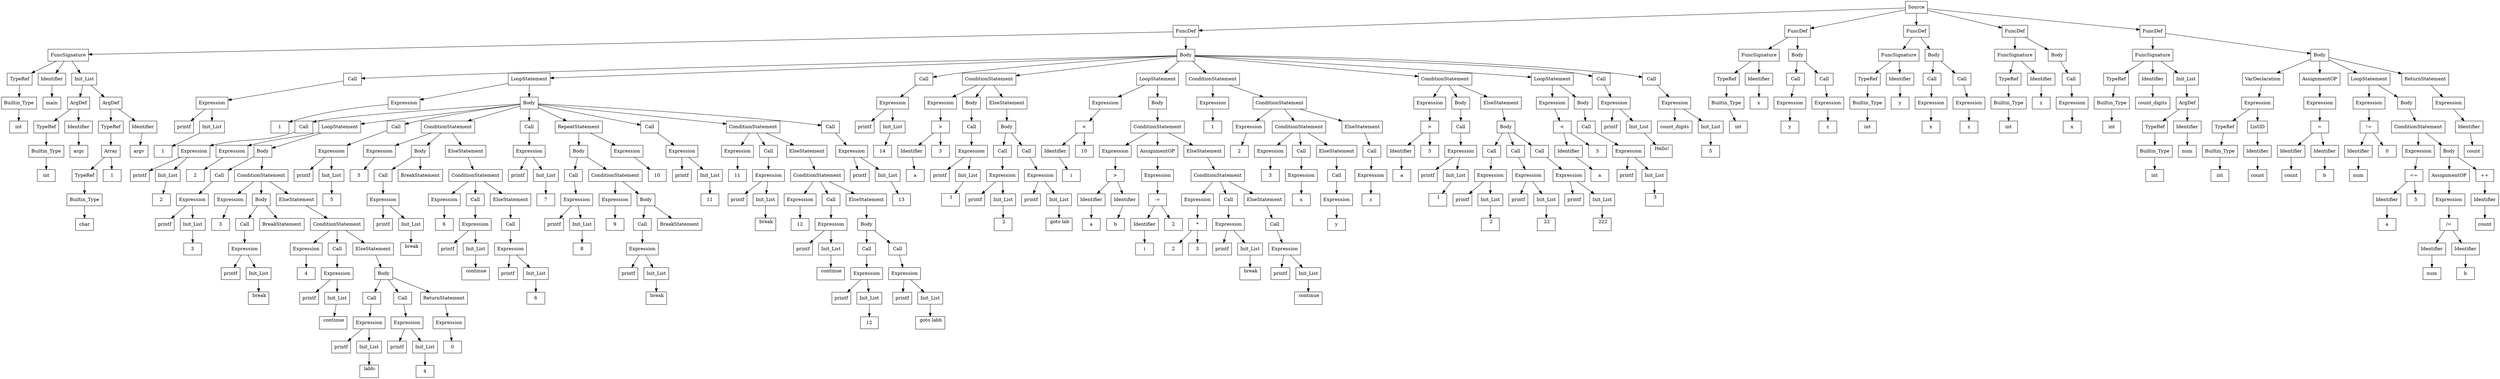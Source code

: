 digraph ParseTree {
  node [shape=box];
  node0 [label="Source"];
  node1 [label="FuncDef"];
  node2 [label="FuncSignature"];
  node3 [label="TypeRef"];
  node4 [label="Builtin_Type"];
  node5 [label="int"];
  node4 -> node5;
  node3 -> node4;
  node2 -> node3;
  node6 [label="Identifier"];
  node7 [label="main"];
  node6 -> node7;
  node2 -> node6;
  node8 [label="Init_List"];
  node9 [label="ArgDef"];
  node10 [label="TypeRef"];
  node11 [label="Builtin_Type"];
  node12 [label="int"];
  node11 -> node12;
  node10 -> node11;
  node9 -> node10;
  node13 [label="Identifier"];
  node14 [label="argc"];
  node13 -> node14;
  node9 -> node13;
  node8 -> node9;
  node15 [label="ArgDef"];
  node16 [label="TypeRef"];
  node17 [label="Array"];
  node18 [label="TypeRef"];
  node19 [label="Builtin_Type"];
  node20 [label="char"];
  node19 -> node20;
  node18 -> node19;
  node17 -> node18;
  node21 [label="1"];
  node17 -> node21;
  node16 -> node17;
  node15 -> node16;
  node22 [label="Identifier"];
  node23 [label="argv"];
  node22 -> node23;
  node15 -> node22;
  node8 -> node15;
  node2 -> node8;
  node1 -> node2;
  node24 [label="Body"];
  node25 [label="Call"];
  node26 [label="Expression"];
  node27 [label="printf"];
  node26 -> node27;
  node28 [label="Init_List"];
  node29 [label=" 1 "];
  node28 -> node29;
  node26 -> node28;
  node25 -> node26;
  node24 -> node25;
  node30 [label="LoopStatement"];
  node31 [label="Expression"];
  node32 [label="1"];
  node31 -> node32;
  node30 -> node31;
  node33 [label="Body"];
  node34 [label="Call"];
  node35 [label="Expression"];
  node36 [label="printf"];
  node35 -> node36;
  node37 [label="Init_List"];
  node38 [label=" 2 "];
  node37 -> node38;
  node35 -> node37;
  node34 -> node35;
  node33 -> node34;
  node39 [label="LoopStatement"];
  node40 [label="Expression"];
  node41 [label="2"];
  node40 -> node41;
  node39 -> node40;
  node42 [label="Body"];
  node43 [label="Call"];
  node44 [label="Expression"];
  node45 [label="printf"];
  node44 -> node45;
  node46 [label="Init_List"];
  node47 [label=" 3 "];
  node46 -> node47;
  node44 -> node46;
  node43 -> node44;
  node42 -> node43;
  node48 [label="ConditionStatement"];
  node49 [label="Expression"];
  node50 [label="3"];
  node49 -> node50;
  node48 -> node49;
  node51 [label="Body"];
  node52 [label="Call"];
  node53 [label="Expression"];
  node54 [label="printf"];
  node53 -> node54;
  node55 [label="Init_List"];
  node56 [label=" break\n "];
  node55 -> node56;
  node53 -> node55;
  node52 -> node53;
  node51 -> node52;
  node57 [label="BreakStatement"];
  node51 -> node57;
  node48 -> node51;
  node58 [label="ElseStatement"];
  node59 [label="ConditionStatement"];
  node60 [label="Expression"];
  node61 [label="4"];
  node60 -> node61;
  node59 -> node60;
  node62 [label="Call"];
  node63 [label="Expression"];
  node64 [label="printf"];
  node63 -> node64;
  node65 [label="Init_List"];
  node66 [label=" continue\n "];
  node65 -> node66;
  node63 -> node65;
  node62 -> node63;
  node59 -> node62;
  node67 [label="ElseStatement"];
  node68 [label="Body"];
  node69 [label="Call"];
  node70 [label="Expression"];
  node71 [label="printf"];
  node70 -> node71;
  node72 [label="Init_List"];
  node73 [label=" labb:\n "];
  node72 -> node73;
  node70 -> node72;
  node69 -> node70;
  node68 -> node69;
  node74 [label="Call"];
  node75 [label="Expression"];
  node76 [label="printf"];
  node75 -> node76;
  node77 [label="Init_List"];
  node78 [label=" 4 "];
  node77 -> node78;
  node75 -> node77;
  node74 -> node75;
  node68 -> node74;
  node79 [label="ReturnStatement"];
  node80 [label="Expression"];
  node81 [label="0"];
  node80 -> node81;
  node79 -> node80;
  node68 -> node79;
  node67 -> node68;
  node59 -> node67;
  node58 -> node59;
  node48 -> node58;
  node42 -> node48;
  node39 -> node42;
  node33 -> node39;
  node82 [label="Call"];
  node83 [label="Expression"];
  node84 [label="printf"];
  node83 -> node84;
  node85 [label="Init_List"];
  node86 [label=" 5 "];
  node85 -> node86;
  node83 -> node85;
  node82 -> node83;
  node33 -> node82;
  node87 [label="ConditionStatement"];
  node88 [label="Expression"];
  node89 [label="5"];
  node88 -> node89;
  node87 -> node88;
  node90 [label="Body"];
  node91 [label="Call"];
  node92 [label="Expression"];
  node93 [label="printf"];
  node92 -> node93;
  node94 [label="Init_List"];
  node95 [label=" break\n "];
  node94 -> node95;
  node92 -> node94;
  node91 -> node92;
  node90 -> node91;
  node96 [label="BreakStatement"];
  node90 -> node96;
  node87 -> node90;
  node97 [label="ElseStatement"];
  node98 [label="ConditionStatement"];
  node99 [label="Expression"];
  node100 [label="6"];
  node99 -> node100;
  node98 -> node99;
  node101 [label="Call"];
  node102 [label="Expression"];
  node103 [label="printf"];
  node102 -> node103;
  node104 [label="Init_List"];
  node105 [label=" continue\n "];
  node104 -> node105;
  node102 -> node104;
  node101 -> node102;
  node98 -> node101;
  node106 [label="ElseStatement"];
  node107 [label="Call"];
  node108 [label="Expression"];
  node109 [label="printf"];
  node108 -> node109;
  node110 [label="Init_List"];
  node111 [label=" 6 "];
  node110 -> node111;
  node108 -> node110;
  node107 -> node108;
  node106 -> node107;
  node98 -> node106;
  node97 -> node98;
  node87 -> node97;
  node33 -> node87;
  node112 [label="Call"];
  node113 [label="Expression"];
  node114 [label="printf"];
  node113 -> node114;
  node115 [label="Init_List"];
  node116 [label=" 7 "];
  node115 -> node116;
  node113 -> node115;
  node112 -> node113;
  node33 -> node112;
  node117 [label="RepeatStatement"];
  node118 [label="Body"];
  node119 [label="Call"];
  node120 [label="Expression"];
  node121 [label="printf"];
  node120 -> node121;
  node122 [label="Init_List"];
  node123 [label=" 8 "];
  node122 -> node123;
  node120 -> node122;
  node119 -> node120;
  node118 -> node119;
  node124 [label="ConditionStatement"];
  node125 [label="Expression"];
  node126 [label="9"];
  node125 -> node126;
  node124 -> node125;
  node127 [label="Body"];
  node128 [label="Call"];
  node129 [label="Expression"];
  node130 [label="printf"];
  node129 -> node130;
  node131 [label="Init_List"];
  node132 [label=" break\n "];
  node131 -> node132;
  node129 -> node131;
  node128 -> node129;
  node127 -> node128;
  node133 [label="BreakStatement"];
  node127 -> node133;
  node124 -> node127;
  node118 -> node124;
  node117 -> node118;
  node134 [label="Expression"];
  node135 [label="10"];
  node134 -> node135;
  node117 -> node134;
  node33 -> node117;
  node136 [label="Call"];
  node137 [label="Expression"];
  node138 [label="printf"];
  node137 -> node138;
  node139 [label="Init_List"];
  node140 [label=" 11 "];
  node139 -> node140;
  node137 -> node139;
  node136 -> node137;
  node33 -> node136;
  node141 [label="ConditionStatement"];
  node142 [label="Expression"];
  node143 [label="11"];
  node142 -> node143;
  node141 -> node142;
  node144 [label="Call"];
  node145 [label="Expression"];
  node146 [label="printf"];
  node145 -> node146;
  node147 [label="Init_List"];
  node148 [label=" break\n "];
  node147 -> node148;
  node145 -> node147;
  node144 -> node145;
  node141 -> node144;
  node149 [label="ElseStatement"];
  node150 [label="ConditionStatement"];
  node151 [label="Expression"];
  node152 [label="12"];
  node151 -> node152;
  node150 -> node151;
  node153 [label="Call"];
  node154 [label="Expression"];
  node155 [label="printf"];
  node154 -> node155;
  node156 [label="Init_List"];
  node157 [label=" continue\n "];
  node156 -> node157;
  node154 -> node156;
  node153 -> node154;
  node150 -> node153;
  node158 [label="ElseStatement"];
  node159 [label="Body"];
  node160 [label="Call"];
  node161 [label="Expression"];
  node162 [label="printf"];
  node161 -> node162;
  node163 [label="Init_List"];
  node164 [label=" 12 "];
  node163 -> node164;
  node161 -> node163;
  node160 -> node161;
  node159 -> node160;
  node165 [label="Call"];
  node166 [label="Expression"];
  node167 [label="printf"];
  node166 -> node167;
  node168 [label="Init_List"];
  node169 [label=" goto labb\n "];
  node168 -> node169;
  node166 -> node168;
  node165 -> node166;
  node159 -> node165;
  node158 -> node159;
  node150 -> node158;
  node149 -> node150;
  node141 -> node149;
  node33 -> node141;
  node170 [label="Call"];
  node171 [label="Expression"];
  node172 [label="printf"];
  node171 -> node172;
  node173 [label="Init_List"];
  node174 [label=" 13 "];
  node173 -> node174;
  node171 -> node173;
  node170 -> node171;
  node33 -> node170;
  node30 -> node33;
  node24 -> node30;
  node175 [label="Call"];
  node176 [label="Expression"];
  node177 [label="printf"];
  node176 -> node177;
  node178 [label="Init_List"];
  node179 [label=" 14 "];
  node178 -> node179;
  node176 -> node178;
  node175 -> node176;
  node24 -> node175;
  node180 [label="ConditionStatement"];
  node181 [label="Expression"];
  node182 [label=">"];
  node183 [label="Identifier"];
  node184 [label="a"];
  node183 -> node184;
  node182 -> node183;
  node185 [label="3"];
  node182 -> node185;
  node181 -> node182;
  node180 -> node181;
  node186 [label="Body"];
  node187 [label="Call"];
  node188 [label="Expression"];
  node189 [label="printf"];
  node188 -> node189;
  node190 [label="Init_List"];
  node191 [label=" 1\n "];
  node190 -> node191;
  node188 -> node190;
  node187 -> node188;
  node186 -> node187;
  node180 -> node186;
  node192 [label="ElseStatement"];
  node193 [label="Body"];
  node194 [label="Call"];
  node195 [label="Expression"];
  node196 [label="printf"];
  node195 -> node196;
  node197 [label="Init_List"];
  node198 [label=" 2\n "];
  node197 -> node198;
  node195 -> node197;
  node194 -> node195;
  node193 -> node194;
  node199 [label="Call"];
  node200 [label="Expression"];
  node201 [label="printf"];
  node200 -> node201;
  node202 [label="Init_List"];
  node203 [label=" goto lab\n "];
  node202 -> node203;
  node200 -> node202;
  node199 -> node200;
  node193 -> node199;
  node192 -> node193;
  node180 -> node192;
  node24 -> node180;
  node204 [label="LoopStatement"];
  node205 [label="Expression"];
  node206 [label="<"];
  node207 [label="Identifier"];
  node208 [label="i"];
  node207 -> node208;
  node206 -> node207;
  node209 [label="10"];
  node206 -> node209;
  node205 -> node206;
  node204 -> node205;
  node210 [label="Body"];
  node211 [label="ConditionStatement"];
  node212 [label="Expression"];
  node213 [label=">"];
  node214 [label="Identifier"];
  node215 [label="a"];
  node214 -> node215;
  node213 -> node214;
  node216 [label="Identifier"];
  node217 [label="b"];
  node216 -> node217;
  node213 -> node216;
  node212 -> node213;
  node211 -> node212;
  node218 [label="AssignmentOP"];
  node219 [label="Expression"];
  node220 [label="-="];
  node221 [label="Identifier"];
  node222 [label="i"];
  node221 -> node222;
  node220 -> node221;
  node223 [label="2"];
  node220 -> node223;
  node219 -> node220;
  node218 -> node219;
  node211 -> node218;
  node224 [label="ElseStatement"];
  node225 [label="ConditionStatement"];
  node226 [label="Expression"];
  node227 [label="*"];
  node228 [label="2"];
  node227 -> node228;
  node229 [label="3"];
  node227 -> node229;
  node226 -> node227;
  node225 -> node226;
  node230 [label="Call"];
  node231 [label="Expression"];
  node232 [label="printf"];
  node231 -> node232;
  node233 [label="Init_List"];
  node234 [label=" break\n "];
  node233 -> node234;
  node231 -> node233;
  node230 -> node231;
  node225 -> node230;
  node235 [label="ElseStatement"];
  node236 [label="Call"];
  node237 [label="Expression"];
  node238 [label="printf"];
  node237 -> node238;
  node239 [label="Init_List"];
  node240 [label=" continue\n "];
  node239 -> node240;
  node237 -> node239;
  node236 -> node237;
  node235 -> node236;
  node225 -> node235;
  node224 -> node225;
  node211 -> node224;
  node210 -> node211;
  node204 -> node210;
  node24 -> node204;
  node241 [label="ConditionStatement"];
  node242 [label="Expression"];
  node243 [label="1"];
  node242 -> node243;
  node241 -> node242;
  node244 [label="ConditionStatement"];
  node245 [label="Expression"];
  node246 [label="2"];
  node245 -> node246;
  node244 -> node245;
  node247 [label="ConditionStatement"];
  node248 [label="Expression"];
  node249 [label="3"];
  node248 -> node249;
  node247 -> node248;
  node250 [label="Call"];
  node251 [label="Expression"];
  node252 [label="x"];
  node251 -> node252;
  node250 -> node251;
  node247 -> node250;
  node253 [label="ElseStatement"];
  node254 [label="Call"];
  node255 [label="Expression"];
  node256 [label="y"];
  node255 -> node256;
  node254 -> node255;
  node253 -> node254;
  node247 -> node253;
  node244 -> node247;
  node257 [label="ElseStatement"];
  node258 [label="Call"];
  node259 [label="Expression"];
  node260 [label="z"];
  node259 -> node260;
  node258 -> node259;
  node257 -> node258;
  node244 -> node257;
  node241 -> node244;
  node24 -> node241;
  node261 [label="ConditionStatement"];
  node262 [label="Expression"];
  node263 [label=">"];
  node264 [label="Identifier"];
  node265 [label="a"];
  node264 -> node265;
  node263 -> node264;
  node266 [label="3"];
  node263 -> node266;
  node262 -> node263;
  node261 -> node262;
  node267 [label="Body"];
  node268 [label="Call"];
  node269 [label="Expression"];
  node270 [label="printf"];
  node269 -> node270;
  node271 [label="Init_List"];
  node272 [label=" 1\n "];
  node271 -> node272;
  node269 -> node271;
  node268 -> node269;
  node267 -> node268;
  node261 -> node267;
  node273 [label="ElseStatement"];
  node274 [label="Body"];
  node275 [label="Call"];
  node276 [label="Expression"];
  node277 [label="printf"];
  node276 -> node277;
  node278 [label="Init_List"];
  node279 [label=" 2\n "];
  node278 -> node279;
  node276 -> node278;
  node275 -> node276;
  node274 -> node275;
  node280 [label="Call"];
  node281 [label="Expression"];
  node282 [label="printf"];
  node281 -> node282;
  node283 [label="Init_List"];
  node284 [label=" 22\n "];
  node283 -> node284;
  node281 -> node283;
  node280 -> node281;
  node274 -> node280;
  node285 [label="Call"];
  node286 [label="Expression"];
  node287 [label="printf"];
  node286 -> node287;
  node288 [label="Init_List"];
  node289 [label=" 222\n "];
  node288 -> node289;
  node286 -> node288;
  node285 -> node286;
  node274 -> node285;
  node273 -> node274;
  node261 -> node273;
  node24 -> node261;
  node290 [label="LoopStatement"];
  node291 [label="Expression"];
  node292 [label="<"];
  node293 [label="Identifier"];
  node294 [label="a"];
  node293 -> node294;
  node292 -> node293;
  node295 [label="3"];
  node292 -> node295;
  node291 -> node292;
  node290 -> node291;
  node296 [label="Body"];
  node297 [label="Call"];
  node298 [label="Expression"];
  node299 [label="printf"];
  node298 -> node299;
  node300 [label="Init_List"];
  node301 [label=" 3\n "];
  node300 -> node301;
  node298 -> node300;
  node297 -> node298;
  node296 -> node297;
  node290 -> node296;
  node24 -> node290;
  node302 [label="Call"];
  node303 [label="Expression"];
  node304 [label="printf"];
  node303 -> node304;
  node305 [label="Init_List"];
  node306 [label=" Hello!\n "];
  node305 -> node306;
  node303 -> node305;
  node302 -> node303;
  node24 -> node302;
  node307 [label="Call"];
  node308 [label="Expression"];
  node309 [label="count_digits"];
  node308 -> node309;
  node310 [label="Init_List"];
  node311 [label="5"];
  node310 -> node311;
  node308 -> node310;
  node307 -> node308;
  node24 -> node307;
  node1 -> node24;
  node0 -> node1;
  node312 [label="FuncDef"];
  node313 [label="FuncSignature"];
  node314 [label="TypeRef"];
  node315 [label="Builtin_Type"];
  node316 [label="int"];
  node315 -> node316;
  node314 -> node315;
  node313 -> node314;
  node317 [label="Identifier"];
  node318 [label="x"];
  node317 -> node318;
  node313 -> node317;
  node312 -> node313;
  node319 [label="Body"];
  node320 [label="Call"];
  node321 [label="Expression"];
  node322 [label="y"];
  node321 -> node322;
  node320 -> node321;
  node319 -> node320;
  node323 [label="Call"];
  node324 [label="Expression"];
  node325 [label="z"];
  node324 -> node325;
  node323 -> node324;
  node319 -> node323;
  node312 -> node319;
  node0 -> node312;
  node326 [label="FuncDef"];
  node327 [label="FuncSignature"];
  node328 [label="TypeRef"];
  node329 [label="Builtin_Type"];
  node330 [label="int"];
  node329 -> node330;
  node328 -> node329;
  node327 -> node328;
  node331 [label="Identifier"];
  node332 [label="y"];
  node331 -> node332;
  node327 -> node331;
  node326 -> node327;
  node333 [label="Body"];
  node334 [label="Call"];
  node335 [label="Expression"];
  node336 [label="x"];
  node335 -> node336;
  node334 -> node335;
  node333 -> node334;
  node337 [label="Call"];
  node338 [label="Expression"];
  node339 [label="z"];
  node338 -> node339;
  node337 -> node338;
  node333 -> node337;
  node326 -> node333;
  node0 -> node326;
  node340 [label="FuncDef"];
  node341 [label="FuncSignature"];
  node342 [label="TypeRef"];
  node343 [label="Builtin_Type"];
  node344 [label="int"];
  node343 -> node344;
  node342 -> node343;
  node341 -> node342;
  node345 [label="Identifier"];
  node346 [label="z"];
  node345 -> node346;
  node341 -> node345;
  node340 -> node341;
  node347 [label="Body"];
  node348 [label="Call"];
  node349 [label="Expression"];
  node350 [label="x"];
  node349 -> node350;
  node348 -> node349;
  node347 -> node348;
  node340 -> node347;
  node0 -> node340;
  node351 [label="FuncDef"];
  node352 [label="FuncSignature"];
  node353 [label="TypeRef"];
  node354 [label="Builtin_Type"];
  node355 [label="int"];
  node354 -> node355;
  node353 -> node354;
  node352 -> node353;
  node356 [label="Identifier"];
  node357 [label="count_digits"];
  node356 -> node357;
  node352 -> node356;
  node358 [label="Init_List"];
  node359 [label="ArgDef"];
  node360 [label="TypeRef"];
  node361 [label="Builtin_Type"];
  node362 [label="int"];
  node361 -> node362;
  node360 -> node361;
  node359 -> node360;
  node363 [label="Identifier"];
  node364 [label="num"];
  node363 -> node364;
  node359 -> node363;
  node358 -> node359;
  node352 -> node358;
  node351 -> node352;
  node365 [label="Body"];
  node366 [label="VarDeclaration"];
  node367 [label="Expression"];
  node368 [label="TypeRef"];
  node369 [label="Builtin_Type"];
  node370 [label="int"];
  node369 -> node370;
  node368 -> node369;
  node367 -> node368;
  node371 [label="ListID"];
  node372 [label="Identifier"];
  node373 [label="count"];
  node372 -> node373;
  node371 -> node372;
  node367 -> node371;
  node366 -> node367;
  node365 -> node366;
  node374 [label="AssignmentOP"];
  node375 [label="Expression"];
  node376 [label="="];
  node377 [label="Identifier"];
  node378 [label="count"];
  node377 -> node378;
  node376 -> node377;
  node379 [label="Identifier"];
  node380 [label="b"];
  node379 -> node380;
  node376 -> node379;
  node375 -> node376;
  node374 -> node375;
  node365 -> node374;
  node381 [label="LoopStatement"];
  node382 [label="Expression"];
  node383 [label="!="];
  node384 [label="Identifier"];
  node385 [label="num"];
  node384 -> node385;
  node383 -> node384;
  node386 [label="0"];
  node383 -> node386;
  node382 -> node383;
  node381 -> node382;
  node387 [label="Body"];
  node388 [label="ConditionStatement"];
  node389 [label="Expression"];
  node390 [label="=="];
  node391 [label="Identifier"];
  node392 [label="a"];
  node391 -> node392;
  node390 -> node391;
  node393 [label="5"];
  node390 -> node393;
  node389 -> node390;
  node388 -> node389;
  node394 [label="Body"];
  node395 [label="AssignmentOP"];
  node396 [label="Expression"];
  node397 [label="/="];
  node398 [label="Identifier"];
  node399 [label="num"];
  node398 -> node399;
  node397 -> node398;
  node400 [label="Identifier"];
  node401 [label="b"];
  node400 -> node401;
  node397 -> node400;
  node396 -> node397;
  node395 -> node396;
  node394 -> node395;
  node402 [label="++"];
  node403 [label="Identifier"];
  node404 [label="count"];
  node403 -> node404;
  node402 -> node403;
  node394 -> node402;
  node388 -> node394;
  node387 -> node388;
  node381 -> node387;
  node365 -> node381;
  node405 [label="ReturnStatement"];
  node406 [label="Expression"];
  node407 [label="Identifier"];
  node408 [label="count"];
  node407 -> node408;
  node406 -> node407;
  node405 -> node406;
  node365 -> node405;
  node351 -> node365;
  node0 -> node351;
}
